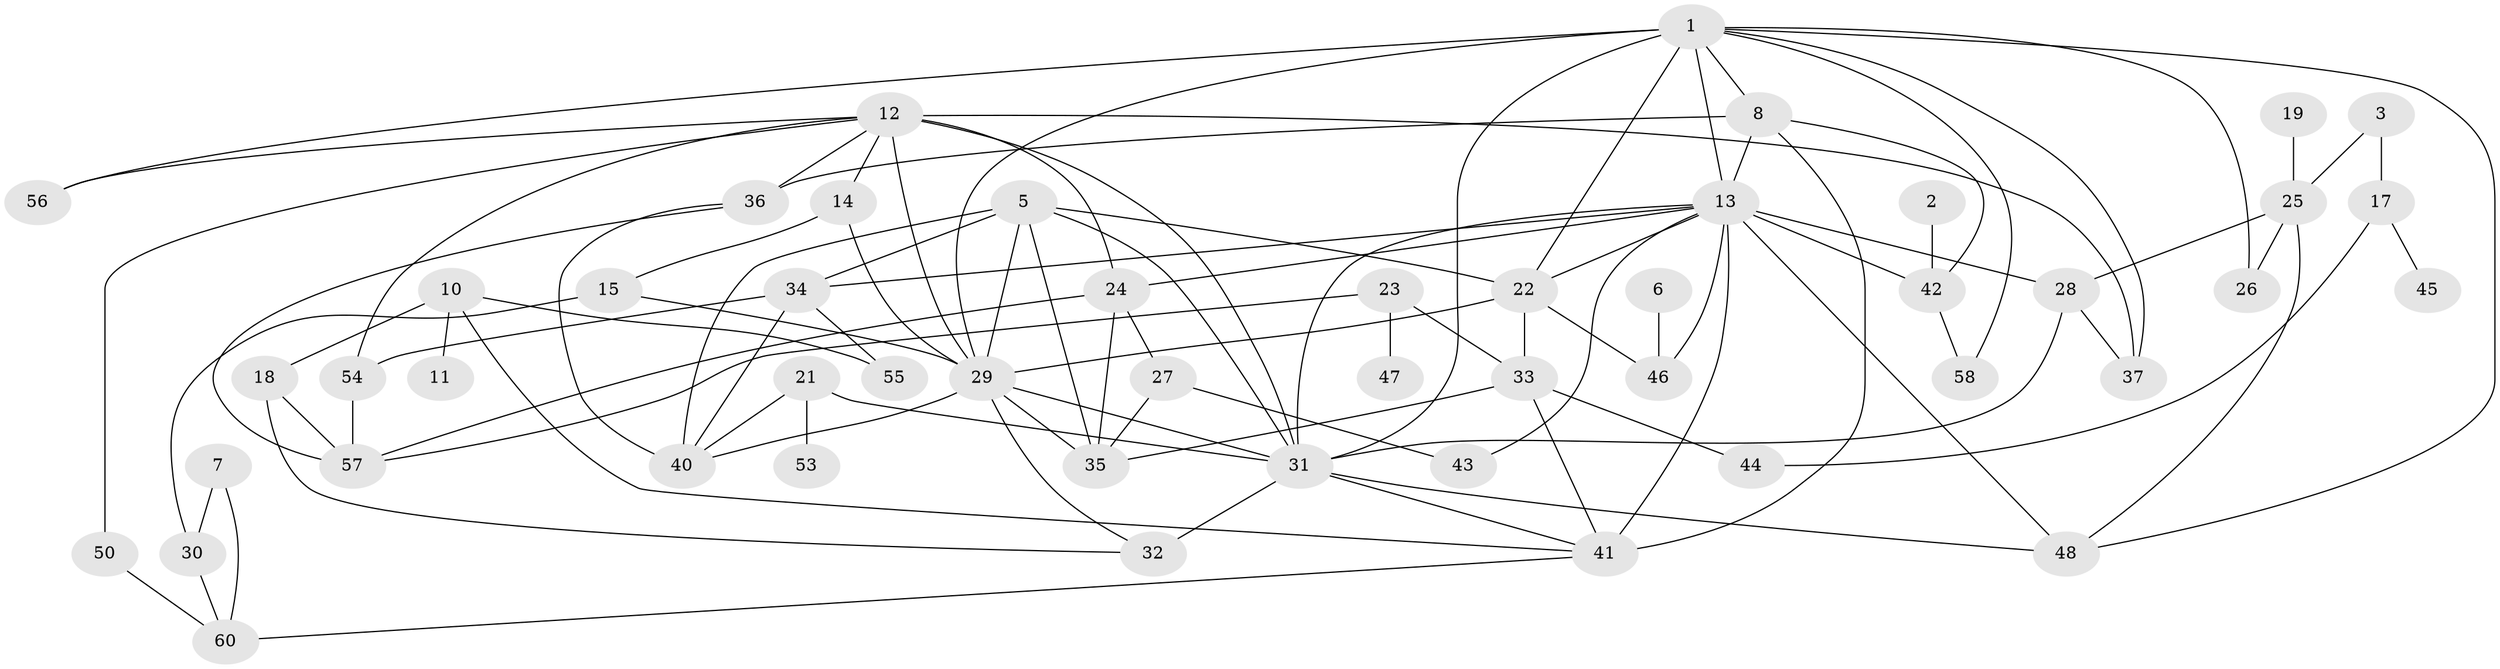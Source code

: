 // original degree distribution, {3: 0.16129032258064516, 1: 0.12096774193548387, 0: 0.0967741935483871, 5: 0.0967741935483871, 6: 0.04032258064516129, 2: 0.2903225806451613, 4: 0.1693548387096774, 8: 0.016129032258064516, 9: 0.008064516129032258}
// Generated by graph-tools (version 1.1) at 2025/48/03/04/25 22:48:03]
// undirected, 50 vertices, 97 edges
graph export_dot {
  node [color=gray90,style=filled];
  1;
  2;
  3;
  5;
  6;
  7;
  8;
  10;
  11;
  12;
  13;
  14;
  15;
  17;
  18;
  19;
  21;
  22;
  23;
  24;
  25;
  26;
  27;
  28;
  29;
  30;
  31;
  32;
  33;
  34;
  35;
  36;
  37;
  40;
  41;
  42;
  43;
  44;
  45;
  46;
  47;
  48;
  50;
  53;
  54;
  55;
  56;
  57;
  58;
  60;
  1 -- 8 [weight=1.0];
  1 -- 13 [weight=1.0];
  1 -- 22 [weight=2.0];
  1 -- 26 [weight=1.0];
  1 -- 29 [weight=1.0];
  1 -- 31 [weight=1.0];
  1 -- 37 [weight=1.0];
  1 -- 48 [weight=1.0];
  1 -- 56 [weight=1.0];
  1 -- 58 [weight=1.0];
  2 -- 42 [weight=1.0];
  3 -- 17 [weight=1.0];
  3 -- 25 [weight=1.0];
  5 -- 22 [weight=1.0];
  5 -- 29 [weight=1.0];
  5 -- 31 [weight=1.0];
  5 -- 34 [weight=2.0];
  5 -- 35 [weight=1.0];
  5 -- 40 [weight=2.0];
  6 -- 46 [weight=1.0];
  7 -- 30 [weight=1.0];
  7 -- 60 [weight=1.0];
  8 -- 13 [weight=2.0];
  8 -- 36 [weight=2.0];
  8 -- 41 [weight=3.0];
  8 -- 42 [weight=1.0];
  10 -- 11 [weight=1.0];
  10 -- 18 [weight=1.0];
  10 -- 41 [weight=1.0];
  10 -- 55 [weight=1.0];
  12 -- 14 [weight=1.0];
  12 -- 24 [weight=2.0];
  12 -- 29 [weight=1.0];
  12 -- 31 [weight=1.0];
  12 -- 36 [weight=1.0];
  12 -- 37 [weight=2.0];
  12 -- 50 [weight=1.0];
  12 -- 54 [weight=1.0];
  12 -- 56 [weight=1.0];
  13 -- 22 [weight=1.0];
  13 -- 24 [weight=1.0];
  13 -- 28 [weight=2.0];
  13 -- 31 [weight=1.0];
  13 -- 34 [weight=2.0];
  13 -- 41 [weight=1.0];
  13 -- 42 [weight=1.0];
  13 -- 43 [weight=1.0];
  13 -- 46 [weight=1.0];
  13 -- 48 [weight=1.0];
  14 -- 15 [weight=1.0];
  14 -- 29 [weight=1.0];
  15 -- 29 [weight=1.0];
  15 -- 30 [weight=1.0];
  17 -- 44 [weight=1.0];
  17 -- 45 [weight=1.0];
  18 -- 32 [weight=1.0];
  18 -- 57 [weight=1.0];
  19 -- 25 [weight=1.0];
  21 -- 31 [weight=1.0];
  21 -- 40 [weight=2.0];
  21 -- 53 [weight=1.0];
  22 -- 29 [weight=1.0];
  22 -- 33 [weight=2.0];
  22 -- 46 [weight=1.0];
  23 -- 33 [weight=1.0];
  23 -- 47 [weight=1.0];
  23 -- 57 [weight=1.0];
  24 -- 27 [weight=1.0];
  24 -- 35 [weight=1.0];
  24 -- 57 [weight=1.0];
  25 -- 26 [weight=1.0];
  25 -- 28 [weight=1.0];
  25 -- 48 [weight=1.0];
  27 -- 35 [weight=1.0];
  27 -- 43 [weight=1.0];
  28 -- 31 [weight=2.0];
  28 -- 37 [weight=1.0];
  29 -- 31 [weight=1.0];
  29 -- 32 [weight=1.0];
  29 -- 35 [weight=1.0];
  29 -- 40 [weight=2.0];
  30 -- 60 [weight=1.0];
  31 -- 32 [weight=2.0];
  31 -- 41 [weight=1.0];
  31 -- 48 [weight=1.0];
  33 -- 35 [weight=1.0];
  33 -- 41 [weight=1.0];
  33 -- 44 [weight=1.0];
  34 -- 40 [weight=1.0];
  34 -- 54 [weight=1.0];
  34 -- 55 [weight=1.0];
  36 -- 40 [weight=1.0];
  36 -- 57 [weight=1.0];
  41 -- 60 [weight=1.0];
  42 -- 58 [weight=1.0];
  50 -- 60 [weight=1.0];
  54 -- 57 [weight=1.0];
}
